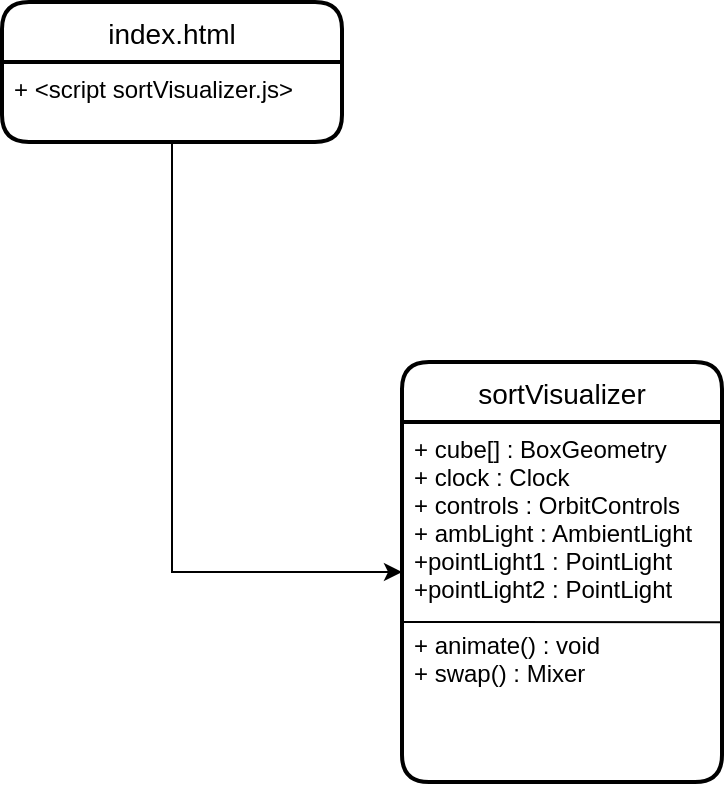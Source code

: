 <mxfile version="16.6.6" type="github">
  <diagram id="4lo_nmIDdEoz6fG_vJWp" name="Page-1">
    <mxGraphModel dx="735" dy="1049" grid="1" gridSize="10" guides="1" tooltips="1" connect="1" arrows="1" fold="1" page="1" pageScale="1" pageWidth="850" pageHeight="1100" math="0" shadow="0">
      <root>
        <mxCell id="0" />
        <mxCell id="1" parent="0" />
        <mxCell id="z-IcNjMhWLBwAkVsdXtI-36" value="sortVisualizer" style="swimlane;childLayout=stackLayout;horizontal=1;startSize=30;horizontalStack=0;rounded=1;fontSize=14;fontStyle=0;strokeWidth=2;resizeParent=0;resizeLast=1;shadow=0;dashed=0;align=center;" parent="1" vertex="1">
          <mxGeometry x="270" y="970" width="160" height="210" as="geometry" />
        </mxCell>
        <mxCell id="z-IcNjMhWLBwAkVsdXtI-37" value="+ cube[] : BoxGeometry&#xa;+ clock : Clock&#xa;+ controls : OrbitControls&#xa;+ ambLight : AmbientLight&#xa;+pointLight1 : PointLight&#xa;+pointLight2 : PointLight&#xa;&#xa;+ animate() : void&#xa;+ swap() : Mixer" style="align=left;strokeColor=none;fillColor=none;spacingLeft=4;fontSize=12;verticalAlign=top;resizable=0;rotatable=0;part=1;" parent="z-IcNjMhWLBwAkVsdXtI-36" vertex="1">
          <mxGeometry y="30" width="160" height="180" as="geometry" />
        </mxCell>
        <mxCell id="kdGKLhRXWDUOjnCwGMK5-2" value="" style="endArrow=none;html=1;rounded=0;entryX=1;entryY=0.556;entryDx=0;entryDy=0;entryPerimeter=0;" edge="1" parent="z-IcNjMhWLBwAkVsdXtI-36" target="z-IcNjMhWLBwAkVsdXtI-37">
          <mxGeometry width="50" height="50" relative="1" as="geometry">
            <mxPoint y="130" as="sourcePoint" />
            <mxPoint x="160" y="120" as="targetPoint" />
          </mxGeometry>
        </mxCell>
        <mxCell id="z-IcNjMhWLBwAkVsdXtI-39" value="index.html" style="swimlane;childLayout=stackLayout;horizontal=1;startSize=30;horizontalStack=0;rounded=1;fontSize=14;fontStyle=0;strokeWidth=2;resizeParent=0;resizeLast=1;shadow=0;dashed=0;align=center;" parent="1" vertex="1">
          <mxGeometry x="70" y="790" width="170" height="70" as="geometry" />
        </mxCell>
        <mxCell id="z-IcNjMhWLBwAkVsdXtI-40" value="+ &lt;script sortVisualizer.js&gt;" style="align=left;strokeColor=none;fillColor=none;spacingLeft=4;fontSize=12;verticalAlign=top;resizable=0;rotatable=0;part=1;" parent="z-IcNjMhWLBwAkVsdXtI-39" vertex="1">
          <mxGeometry y="30" width="170" height="40" as="geometry" />
        </mxCell>
        <mxCell id="z-IcNjMhWLBwAkVsdXtI-41" value="" style="endArrow=classic;html=1;rounded=0;exitX=0.5;exitY=1;exitDx=0;exitDy=0;entryX=0;entryY=0.5;entryDx=0;entryDy=0;" parent="1" source="z-IcNjMhWLBwAkVsdXtI-40" target="z-IcNjMhWLBwAkVsdXtI-36" edge="1">
          <mxGeometry width="50" height="50" relative="1" as="geometry">
            <mxPoint x="190" y="1010" as="sourcePoint" />
            <mxPoint x="240" y="960" as="targetPoint" />
            <Array as="points">
              <mxPoint x="155" y="1075" />
            </Array>
          </mxGeometry>
        </mxCell>
      </root>
    </mxGraphModel>
  </diagram>
</mxfile>
